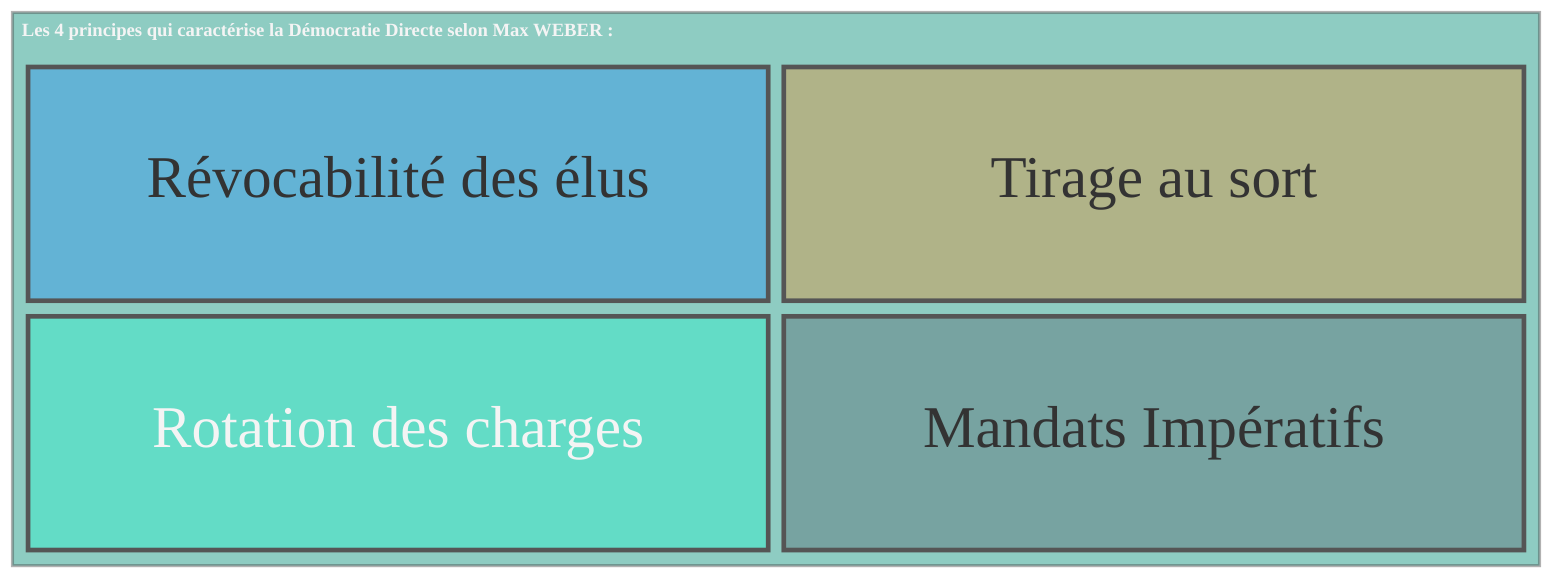 ---
config:
  theme: neutral
  themeVariables:
    fontFamily: verdana
  treemap:
    showValues: false
    labelFontSize: 24
---
treemap-beta
"Les 4 principes qui caractérise la Démocratie Directe selon Max WEBER :":::menthe
  "Révocabilité des élus":40:::azul
  "Rotation des charges":40:::turquoise
  "Tirage au sort":40:::orange
  "Mandats Impératifs":40:::ardoise
%% Une autre palette
classDef azul fill:#07F
classDef turquoise fill:#0FC
classDef orange fill:#F70
classDef ocre fill:#963
classDef bleu fill:#37A
classDef menthe fill:#4A9
classDef marron fill:#544
classDef ardoise fill:#445